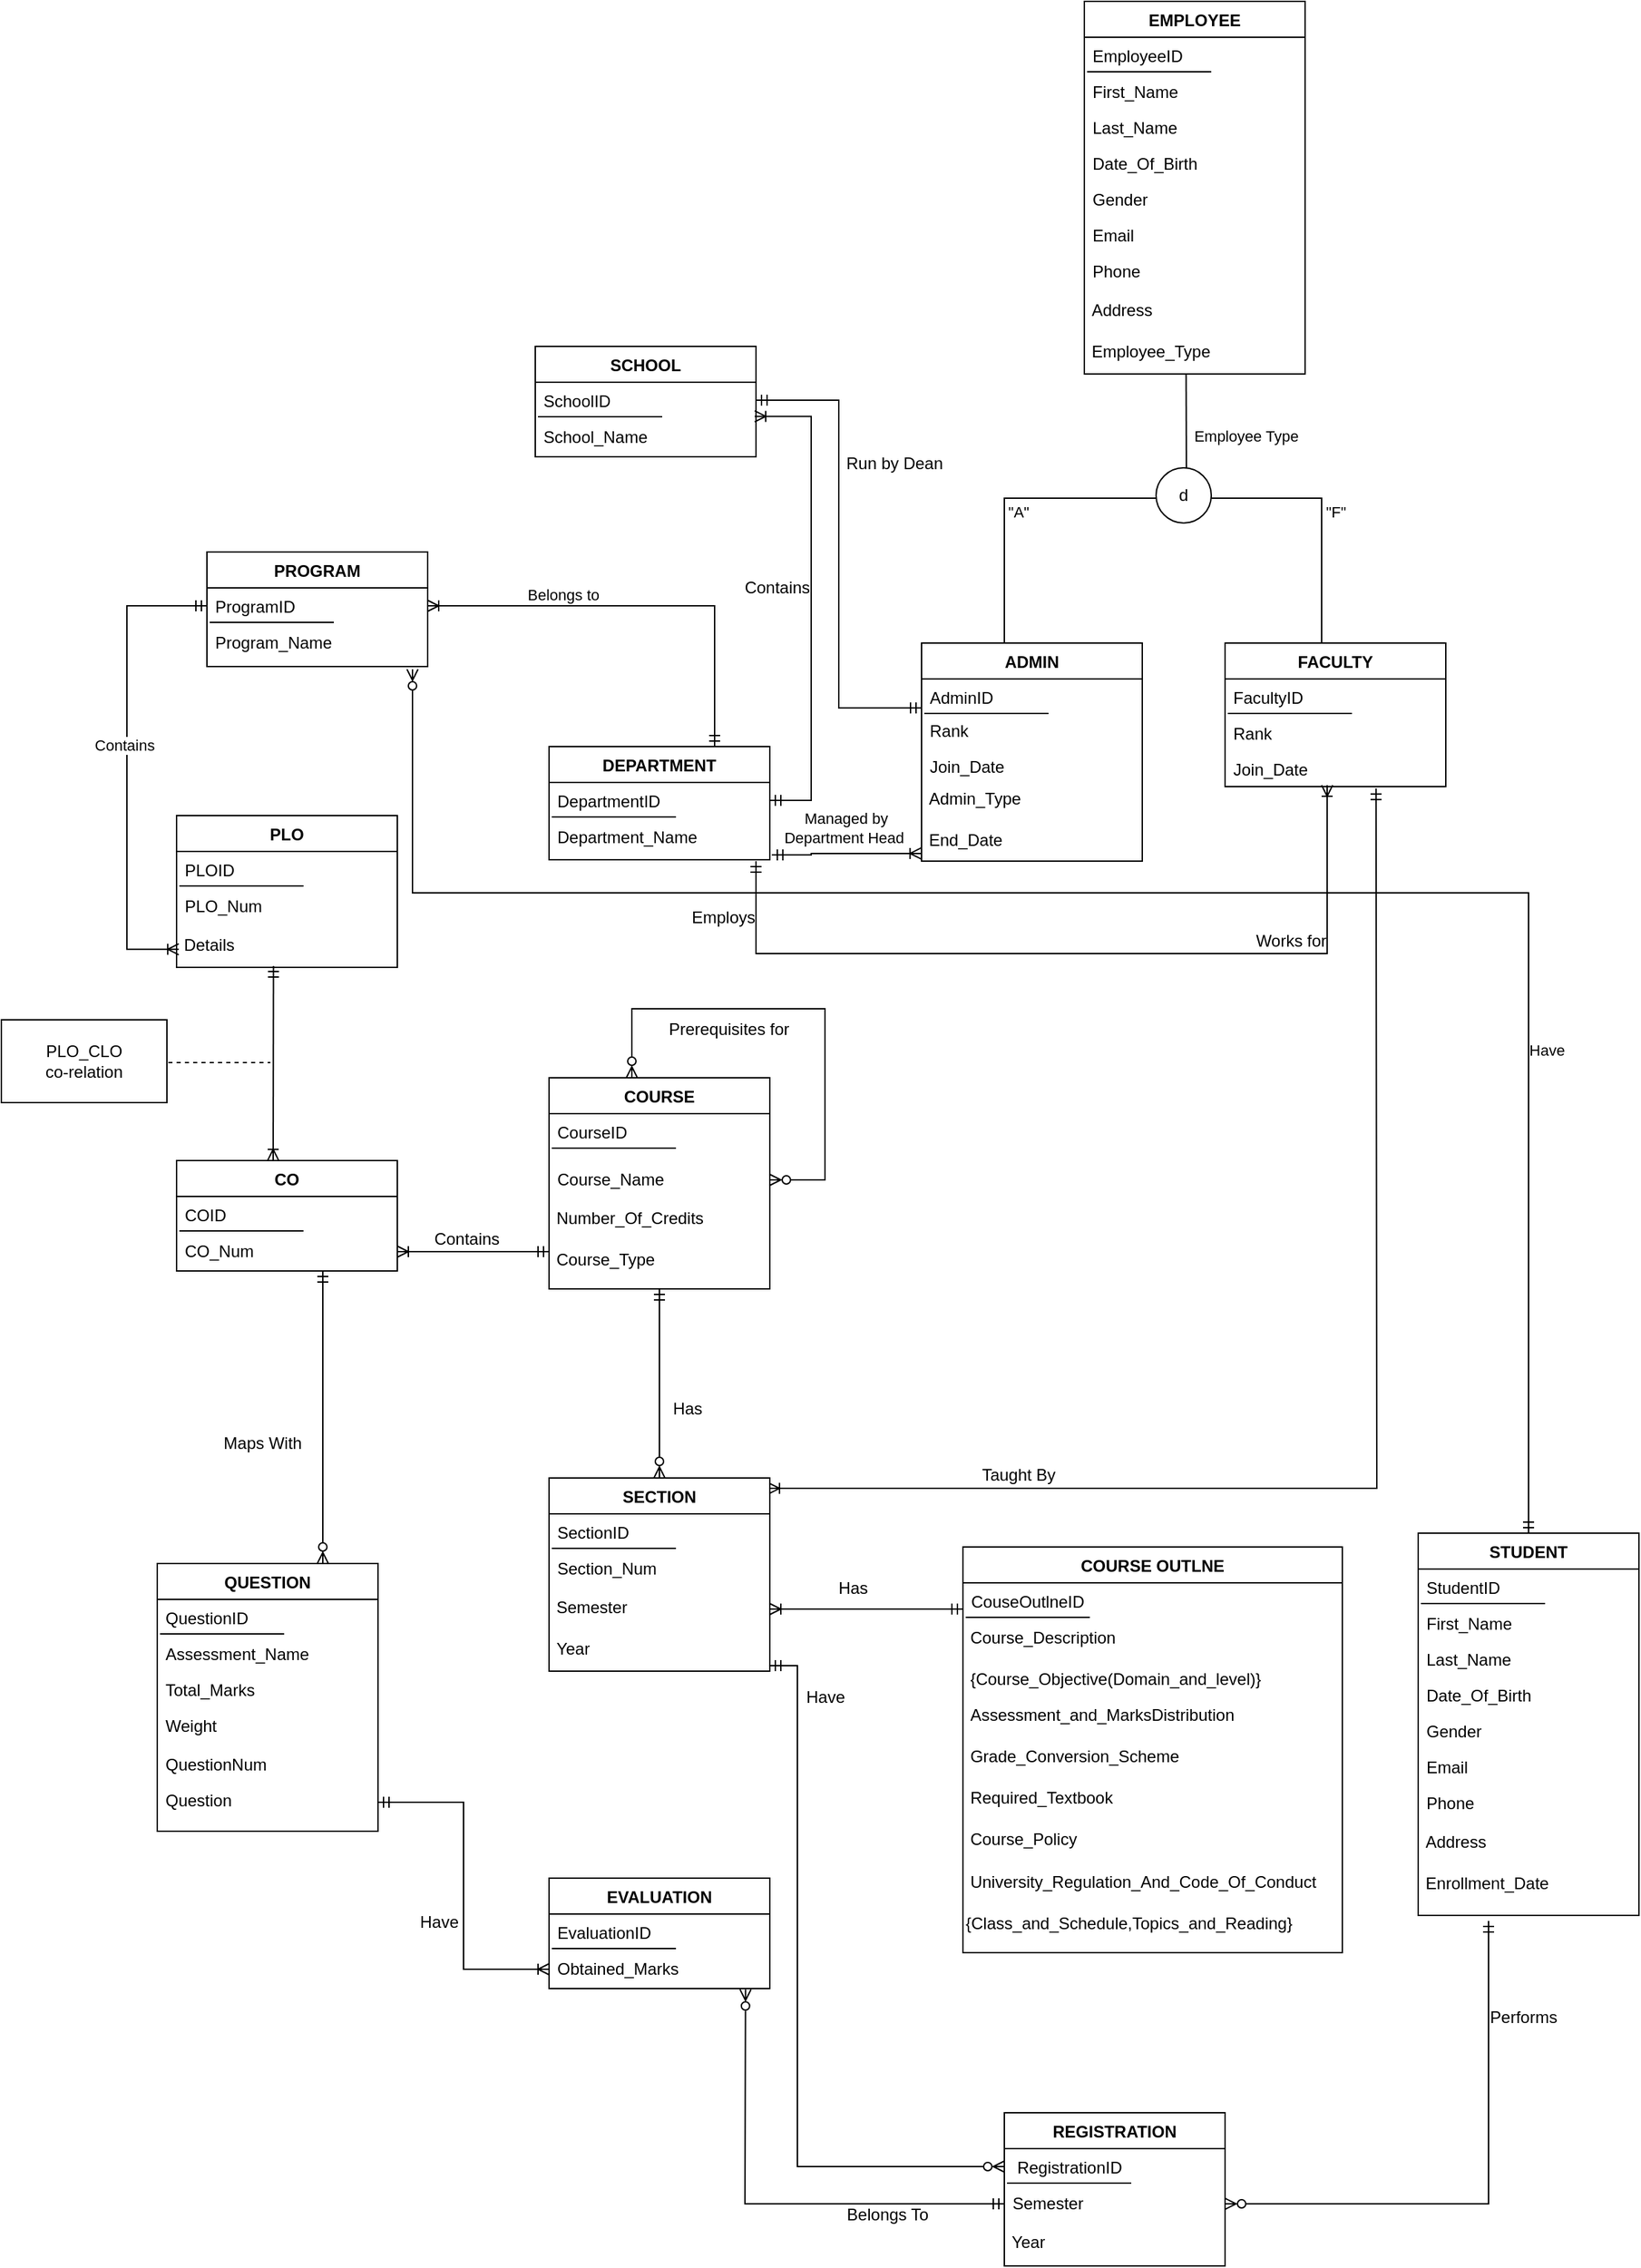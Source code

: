 <mxfile version="20.6.0" type="github">
  <diagram id="2zHvBWxBgFCYUnNaGsA4" name="Page-1">
    <mxGraphModel dx="2347" dy="699" grid="0" gridSize="10" guides="1" tooltips="1" connect="1" arrows="1" fold="1" page="1" pageScale="1" pageWidth="1100" pageHeight="850" math="0" shadow="0">
      <root>
        <mxCell id="0" />
        <mxCell id="1" parent="0" />
        <mxCell id="7yc6JBUBzXzbdUPnqlZ5-1" value="EMPLOYEE" style="swimlane;fontStyle=1;align=center;verticalAlign=top;childLayout=stackLayout;horizontal=1;startSize=26;horizontalStack=0;resizeParent=1;resizeLast=0;collapsible=1;marginBottom=0;rounded=0;shadow=0;strokeWidth=1;" vertex="1" parent="1">
          <mxGeometry x="518" y="130" width="160" height="270" as="geometry">
            <mxRectangle x="550" y="140" width="160" height="26" as="alternateBounds" />
          </mxGeometry>
        </mxCell>
        <mxCell id="7yc6JBUBzXzbdUPnqlZ5-2" value="EmployeeID" style="text;align=left;verticalAlign=top;spacingLeft=4;spacingRight=4;overflow=hidden;rotatable=0;points=[[0,0.5],[1,0.5]];portConstraint=eastwest;" vertex="1" parent="7yc6JBUBzXzbdUPnqlZ5-1">
          <mxGeometry y="26" width="160" height="26" as="geometry" />
        </mxCell>
        <mxCell id="7yc6JBUBzXzbdUPnqlZ5-3" value="" style="endArrow=none;html=1;rounded=0;" edge="1" parent="7yc6JBUBzXzbdUPnqlZ5-1">
          <mxGeometry width="50" height="50" relative="1" as="geometry">
            <mxPoint x="2" y="51" as="sourcePoint" />
            <mxPoint x="92" y="51" as="targetPoint" />
          </mxGeometry>
        </mxCell>
        <mxCell id="7yc6JBUBzXzbdUPnqlZ5-4" value="First_Name" style="text;align=left;verticalAlign=top;spacingLeft=4;spacingRight=4;overflow=hidden;rotatable=0;points=[[0,0.5],[1,0.5]];portConstraint=eastwest;rounded=0;shadow=0;html=0;" vertex="1" parent="7yc6JBUBzXzbdUPnqlZ5-1">
          <mxGeometry y="52" width="160" height="26" as="geometry" />
        </mxCell>
        <mxCell id="7yc6JBUBzXzbdUPnqlZ5-5" value="Last_Name" style="text;align=left;verticalAlign=top;spacingLeft=4;spacingRight=4;overflow=hidden;rotatable=0;points=[[0,0.5],[1,0.5]];portConstraint=eastwest;rounded=0;shadow=0;html=0;" vertex="1" parent="7yc6JBUBzXzbdUPnqlZ5-1">
          <mxGeometry y="78" width="160" height="26" as="geometry" />
        </mxCell>
        <mxCell id="7yc6JBUBzXzbdUPnqlZ5-6" value="Date_Of_Birth" style="text;align=left;verticalAlign=top;spacingLeft=4;spacingRight=4;overflow=hidden;rotatable=0;points=[[0,0.5],[1,0.5]];portConstraint=eastwest;rounded=0;shadow=0;html=0;" vertex="1" parent="7yc6JBUBzXzbdUPnqlZ5-1">
          <mxGeometry y="104" width="160" height="26" as="geometry" />
        </mxCell>
        <mxCell id="7yc6JBUBzXzbdUPnqlZ5-7" value="Gender&#xa;" style="text;align=left;verticalAlign=top;spacingLeft=4;spacingRight=4;overflow=hidden;rotatable=0;points=[[0,0.5],[1,0.5]];portConstraint=eastwest;rounded=0;shadow=0;html=0;" vertex="1" parent="7yc6JBUBzXzbdUPnqlZ5-1">
          <mxGeometry y="130" width="160" height="26" as="geometry" />
        </mxCell>
        <mxCell id="7yc6JBUBzXzbdUPnqlZ5-8" value="Email" style="text;align=left;verticalAlign=top;spacingLeft=4;spacingRight=4;overflow=hidden;rotatable=0;points=[[0,0.5],[1,0.5]];portConstraint=eastwest;" vertex="1" parent="7yc6JBUBzXzbdUPnqlZ5-1">
          <mxGeometry y="156" width="160" height="26" as="geometry" />
        </mxCell>
        <mxCell id="7yc6JBUBzXzbdUPnqlZ5-9" value="Phone" style="text;align=left;verticalAlign=top;spacingLeft=4;spacingRight=4;overflow=hidden;rotatable=0;points=[[0,0.5],[1,0.5]];portConstraint=eastwest;" vertex="1" parent="7yc6JBUBzXzbdUPnqlZ5-1">
          <mxGeometry y="182" width="160" height="28" as="geometry" />
        </mxCell>
        <mxCell id="7yc6JBUBzXzbdUPnqlZ5-10" value="&amp;nbsp;Address" style="text;html=1;align=left;verticalAlign=top;resizable=0;points=[];autosize=1;strokeColor=none;fillColor=none;" vertex="1" parent="7yc6JBUBzXzbdUPnqlZ5-1">
          <mxGeometry y="210" width="160" height="30" as="geometry" />
        </mxCell>
        <mxCell id="7yc6JBUBzXzbdUPnqlZ5-11" value="&amp;nbsp;Employee_Type" style="text;html=1;align=left;verticalAlign=top;resizable=0;points=[];autosize=1;strokeColor=none;fillColor=none;" vertex="1" parent="7yc6JBUBzXzbdUPnqlZ5-1">
          <mxGeometry y="240" width="160" height="30" as="geometry" />
        </mxCell>
        <mxCell id="7yc6JBUBzXzbdUPnqlZ5-12" value="" style="endArrow=none;html=1;rounded=0;entryX=0.461;entryY=0.994;entryDx=0;entryDy=0;entryPerimeter=0;" edge="1" parent="1" target="7yc6JBUBzXzbdUPnqlZ5-11">
          <mxGeometry width="50" height="50" relative="1" as="geometry">
            <mxPoint x="592" y="480" as="sourcePoint" />
            <mxPoint x="640" y="420" as="targetPoint" />
          </mxGeometry>
        </mxCell>
        <mxCell id="7yc6JBUBzXzbdUPnqlZ5-13" value="d" style="ellipse;whiteSpace=wrap;html=1;aspect=fixed;" vertex="1" parent="1">
          <mxGeometry x="570" y="468" width="40" height="40" as="geometry" />
        </mxCell>
        <mxCell id="7yc6JBUBzXzbdUPnqlZ5-14" value="" style="endArrow=none;html=1;rounded=0;edgeStyle=orthogonalEdgeStyle;entryX=0;entryY=0.55;entryDx=0;entryDy=0;entryPerimeter=0;" edge="1" parent="1" target="7yc6JBUBzXzbdUPnqlZ5-13">
          <mxGeometry width="50" height="50" relative="1" as="geometry">
            <mxPoint x="460" y="600" as="sourcePoint" />
            <mxPoint x="560" y="490" as="targetPoint" />
            <Array as="points">
              <mxPoint x="460" y="490" />
            </Array>
          </mxGeometry>
        </mxCell>
        <mxCell id="7yc6JBUBzXzbdUPnqlZ5-15" value="ADMIN" style="swimlane;fontStyle=1;align=center;verticalAlign=top;childLayout=stackLayout;horizontal=1;startSize=26;horizontalStack=0;resizeParent=1;resizeLast=0;collapsible=1;marginBottom=0;rounded=0;shadow=0;strokeWidth=1;" vertex="1" parent="1">
          <mxGeometry x="400" y="595" width="160" height="158" as="geometry">
            <mxRectangle x="550" y="140" width="160" height="26" as="alternateBounds" />
          </mxGeometry>
        </mxCell>
        <mxCell id="7yc6JBUBzXzbdUPnqlZ5-16" value="AdminID" style="text;align=left;verticalAlign=top;spacingLeft=4;spacingRight=4;overflow=hidden;rotatable=0;points=[[0,0.5],[1,0.5]];portConstraint=eastwest;" vertex="1" parent="7yc6JBUBzXzbdUPnqlZ5-15">
          <mxGeometry y="26" width="160" height="24" as="geometry" />
        </mxCell>
        <mxCell id="7yc6JBUBzXzbdUPnqlZ5-17" value="" style="endArrow=none;html=1;rounded=0;" edge="1" parent="7yc6JBUBzXzbdUPnqlZ5-15">
          <mxGeometry width="50" height="50" relative="1" as="geometry">
            <mxPoint x="2" y="51" as="sourcePoint" />
            <mxPoint x="92" y="51" as="targetPoint" />
          </mxGeometry>
        </mxCell>
        <mxCell id="7yc6JBUBzXzbdUPnqlZ5-18" value="Rank" style="text;align=left;verticalAlign=top;spacingLeft=4;spacingRight=4;overflow=hidden;rotatable=0;points=[[0,0.5],[1,0.5]];portConstraint=eastwest;rounded=0;shadow=0;html=0;" vertex="1" parent="7yc6JBUBzXzbdUPnqlZ5-15">
          <mxGeometry y="50" width="160" height="26" as="geometry" />
        </mxCell>
        <mxCell id="7yc6JBUBzXzbdUPnqlZ5-19" value="Join_Date " style="text;align=left;verticalAlign=top;spacingLeft=4;spacingRight=4;overflow=hidden;rotatable=0;points=[[0,0.5],[1,0.5]];portConstraint=eastwest;rounded=0;shadow=0;html=0;" vertex="1" parent="7yc6JBUBzXzbdUPnqlZ5-15">
          <mxGeometry y="76" width="160" height="22" as="geometry" />
        </mxCell>
        <mxCell id="7yc6JBUBzXzbdUPnqlZ5-20" value="&amp;nbsp;Admin_Type" style="text;html=1;align=left;verticalAlign=middle;resizable=0;points=[];autosize=1;strokeColor=none;fillColor=none;" vertex="1" parent="7yc6JBUBzXzbdUPnqlZ5-15">
          <mxGeometry y="98" width="160" height="30" as="geometry" />
        </mxCell>
        <mxCell id="7yc6JBUBzXzbdUPnqlZ5-21" value="&amp;nbsp;End_Date" style="text;html=1;align=left;verticalAlign=middle;resizable=0;points=[];autosize=1;strokeColor=none;fillColor=none;" vertex="1" parent="7yc6JBUBzXzbdUPnqlZ5-15">
          <mxGeometry y="128" width="160" height="30" as="geometry" />
        </mxCell>
        <mxCell id="7yc6JBUBzXzbdUPnqlZ5-22" style="edgeStyle=elbowEdgeStyle;rounded=0;orthogonalLoop=1;jettySize=auto;html=1;startArrow=ERmandOne;startFill=0;endArrow=ERoneToMany;endFill=0;entryX=0.994;entryY=0.054;entryDx=0;entryDy=0;entryPerimeter=0;exitX=0.684;exitY=1.053;exitDx=0;exitDy=0;exitPerimeter=0;" edge="1" parent="1" source="7yc6JBUBzXzbdUPnqlZ5-27" target="7yc6JBUBzXzbdUPnqlZ5-77">
          <mxGeometry relative="1" as="geometry">
            <mxPoint x="300" y="1230" as="targetPoint" />
            <mxPoint x="730" y="696" as="sourcePoint" />
            <Array as="points">
              <mxPoint x="730" y="1220" />
              <mxPoint x="730" y="1210" />
              <mxPoint x="690" y="860" />
              <mxPoint x="410" y="1320" />
              <mxPoint x="730" y="880" />
            </Array>
          </mxGeometry>
        </mxCell>
        <mxCell id="7yc6JBUBzXzbdUPnqlZ5-23" value="FACULTY" style="swimlane;fontStyle=1;align=center;verticalAlign=top;childLayout=stackLayout;horizontal=1;startSize=26;horizontalStack=0;resizeParent=1;resizeLast=0;collapsible=1;marginBottom=0;rounded=0;shadow=0;strokeWidth=1;" vertex="1" parent="1">
          <mxGeometry x="620" y="595" width="160" height="104" as="geometry">
            <mxRectangle x="550" y="140" width="160" height="26" as="alternateBounds" />
          </mxGeometry>
        </mxCell>
        <mxCell id="7yc6JBUBzXzbdUPnqlZ5-24" value="FacultyID" style="text;align=left;verticalAlign=top;spacingLeft=4;spacingRight=4;overflow=hidden;rotatable=0;points=[[0,0.5],[1,0.5]];portConstraint=eastwest;" vertex="1" parent="7yc6JBUBzXzbdUPnqlZ5-23">
          <mxGeometry y="26" width="160" height="26" as="geometry" />
        </mxCell>
        <mxCell id="7yc6JBUBzXzbdUPnqlZ5-25" value="" style="endArrow=none;html=1;rounded=0;" edge="1" parent="7yc6JBUBzXzbdUPnqlZ5-23">
          <mxGeometry width="50" height="50" relative="1" as="geometry">
            <mxPoint x="2" y="51" as="sourcePoint" />
            <mxPoint x="92" y="51" as="targetPoint" />
          </mxGeometry>
        </mxCell>
        <mxCell id="7yc6JBUBzXzbdUPnqlZ5-26" value="Rank" style="text;align=left;verticalAlign=top;spacingLeft=4;spacingRight=4;overflow=hidden;rotatable=0;points=[[0,0.5],[1,0.5]];portConstraint=eastwest;rounded=0;shadow=0;html=0;" vertex="1" parent="7yc6JBUBzXzbdUPnqlZ5-23">
          <mxGeometry y="52" width="160" height="26" as="geometry" />
        </mxCell>
        <mxCell id="7yc6JBUBzXzbdUPnqlZ5-27" value="Join_Date " style="text;align=left;verticalAlign=top;spacingLeft=4;spacingRight=4;overflow=hidden;rotatable=0;points=[[0,0.5],[1,0.5]];portConstraint=eastwest;rounded=0;shadow=0;html=0;" vertex="1" parent="7yc6JBUBzXzbdUPnqlZ5-23">
          <mxGeometry y="78" width="160" height="26" as="geometry" />
        </mxCell>
        <mxCell id="7yc6JBUBzXzbdUPnqlZ5-28" value="" style="endArrow=none;html=1;rounded=0;edgeStyle=orthogonalEdgeStyle;entryX=1;entryY=0.5;entryDx=0;entryDy=0;" edge="1" parent="1" target="7yc6JBUBzXzbdUPnqlZ5-13">
          <mxGeometry width="50" height="50" relative="1" as="geometry">
            <mxPoint x="690" y="595" as="sourcePoint" />
            <mxPoint x="800" y="485" as="targetPoint" />
            <Array as="points">
              <mxPoint x="690" y="490" />
              <mxPoint x="610" y="490" />
            </Array>
          </mxGeometry>
        </mxCell>
        <mxCell id="7yc6JBUBzXzbdUPnqlZ5-29" value="SCHOOL" style="swimlane;fontStyle=1;align=center;verticalAlign=top;childLayout=stackLayout;horizontal=1;startSize=26;horizontalStack=0;resizeParent=1;resizeLast=0;collapsible=1;marginBottom=0;rounded=0;shadow=0;strokeWidth=1;" vertex="1" parent="1">
          <mxGeometry x="120" y="380" width="160" height="80" as="geometry">
            <mxRectangle x="550" y="140" width="160" height="26" as="alternateBounds" />
          </mxGeometry>
        </mxCell>
        <mxCell id="7yc6JBUBzXzbdUPnqlZ5-30" value="SchoolID" style="text;align=left;verticalAlign=top;spacingLeft=4;spacingRight=4;overflow=hidden;rotatable=0;points=[[0,0.5],[1,0.5]];portConstraint=eastwest;" vertex="1" parent="7yc6JBUBzXzbdUPnqlZ5-29">
          <mxGeometry y="26" width="160" height="26" as="geometry" />
        </mxCell>
        <mxCell id="7yc6JBUBzXzbdUPnqlZ5-31" value="" style="endArrow=none;html=1;rounded=0;" edge="1" parent="7yc6JBUBzXzbdUPnqlZ5-29">
          <mxGeometry width="50" height="50" relative="1" as="geometry">
            <mxPoint x="2" y="51" as="sourcePoint" />
            <mxPoint x="92" y="51" as="targetPoint" />
          </mxGeometry>
        </mxCell>
        <mxCell id="7yc6JBUBzXzbdUPnqlZ5-32" value="School_Name" style="text;align=left;verticalAlign=top;spacingLeft=4;spacingRight=4;overflow=hidden;rotatable=0;points=[[0,0.5],[1,0.5]];portConstraint=eastwest;rounded=0;shadow=0;html=0;" vertex="1" parent="7yc6JBUBzXzbdUPnqlZ5-29">
          <mxGeometry y="52" width="160" height="26" as="geometry" />
        </mxCell>
        <mxCell id="7yc6JBUBzXzbdUPnqlZ5-33" value="" style="endArrow=ERmandOne;html=1;rounded=0;edgeStyle=elbowEdgeStyle;exitX=1;exitY=0.5;exitDx=0;exitDy=0;startArrow=ERmandOne;startFill=0;endFill=0;" edge="1" parent="1" source="7yc6JBUBzXzbdUPnqlZ5-30">
          <mxGeometry width="50" height="50" relative="1" as="geometry">
            <mxPoint x="400" y="480" as="sourcePoint" />
            <mxPoint x="400" y="642" as="targetPoint" />
          </mxGeometry>
        </mxCell>
        <mxCell id="7yc6JBUBzXzbdUPnqlZ5-34" value="Run by Dean" style="text;html=1;align=center;verticalAlign=middle;resizable=0;points=[];autosize=1;strokeColor=none;fillColor=none;" vertex="1" parent="1">
          <mxGeometry x="335" y="450" width="90" height="30" as="geometry" />
        </mxCell>
        <mxCell id="7yc6JBUBzXzbdUPnqlZ5-35" value="" style="edgeStyle=elbowEdgeStyle;rounded=0;orthogonalLoop=1;jettySize=auto;html=1;startArrow=ERzeroToMany;startFill=0;endArrow=ERmandOne;endFill=0;elbow=vertical;" edge="1" parent="1" target="7yc6JBUBzXzbdUPnqlZ5-102">
          <mxGeometry relative="1" as="geometry">
            <mxPoint x="31" y="614" as="sourcePoint" />
            <Array as="points">
              <mxPoint x="677" y="776" />
              <mxPoint x="263" y="763" />
              <mxPoint x="670" y="840" />
            </Array>
          </mxGeometry>
        </mxCell>
        <mxCell id="7yc6JBUBzXzbdUPnqlZ5-36" value="DEPARTMENT" style="swimlane;fontStyle=1;align=center;verticalAlign=top;childLayout=stackLayout;horizontal=1;startSize=26;horizontalStack=0;resizeParent=1;resizeLast=0;collapsible=1;marginBottom=0;rounded=0;shadow=0;strokeWidth=1;" vertex="1" parent="1">
          <mxGeometry x="130" y="670" width="160" height="82" as="geometry">
            <mxRectangle x="550" y="140" width="160" height="26" as="alternateBounds" />
          </mxGeometry>
        </mxCell>
        <mxCell id="7yc6JBUBzXzbdUPnqlZ5-37" value="DepartmentID" style="text;align=left;verticalAlign=top;spacingLeft=4;spacingRight=4;overflow=hidden;rotatable=0;points=[[0,0.5],[1,0.5]];portConstraint=eastwest;" vertex="1" parent="7yc6JBUBzXzbdUPnqlZ5-36">
          <mxGeometry y="26" width="160" height="26" as="geometry" />
        </mxCell>
        <mxCell id="7yc6JBUBzXzbdUPnqlZ5-38" value="" style="endArrow=none;html=1;rounded=0;" edge="1" parent="7yc6JBUBzXzbdUPnqlZ5-36">
          <mxGeometry width="50" height="50" relative="1" as="geometry">
            <mxPoint x="2" y="51" as="sourcePoint" />
            <mxPoint x="92" y="51" as="targetPoint" />
          </mxGeometry>
        </mxCell>
        <mxCell id="7yc6JBUBzXzbdUPnqlZ5-39" value="Department_Name" style="text;align=left;verticalAlign=top;spacingLeft=4;spacingRight=4;overflow=hidden;rotatable=0;points=[[0,0.5],[1,0.5]];portConstraint=eastwest;rounded=0;shadow=0;html=0;" vertex="1" parent="7yc6JBUBzXzbdUPnqlZ5-36">
          <mxGeometry y="52" width="160" height="26" as="geometry" />
        </mxCell>
        <mxCell id="7yc6JBUBzXzbdUPnqlZ5-40" value="" style="endArrow=ERoneToMany;html=1;rounded=0;edgeStyle=elbowEdgeStyle;entryX=0.994;entryY=0.951;entryDx=0;entryDy=0;entryPerimeter=0;exitX=1;exitY=0.5;exitDx=0;exitDy=0;startArrow=ERmandOne;startFill=0;endFill=0;" edge="1" parent="1" source="7yc6JBUBzXzbdUPnqlZ5-37" target="7yc6JBUBzXzbdUPnqlZ5-30">
          <mxGeometry width="50" height="50" relative="1" as="geometry">
            <mxPoint x="340" y="690" as="sourcePoint" />
            <mxPoint x="300" y="440" as="targetPoint" />
            <Array as="points">
              <mxPoint x="320" y="570" />
            </Array>
          </mxGeometry>
        </mxCell>
        <mxCell id="7yc6JBUBzXzbdUPnqlZ5-41" value="Contains" style="text;html=1;align=center;verticalAlign=middle;resizable=0;points=[];autosize=1;strokeColor=none;fillColor=none;" vertex="1" parent="1">
          <mxGeometry x="260" y="540" width="70" height="30" as="geometry" />
        </mxCell>
        <mxCell id="7yc6JBUBzXzbdUPnqlZ5-42" value="" style="endArrow=ERoneToMany;html=1;rounded=0;edgeStyle=elbowEdgeStyle;startArrow=ERmandOne;startFill=0;endFill=0;exitX=0.013;exitY=0.987;exitDx=0;exitDy=0;exitPerimeter=0;entryX=-0.002;entryY=0.816;entryDx=0;entryDy=0;entryPerimeter=0;" edge="1" parent="1" source="7yc6JBUBzXzbdUPnqlZ5-43" target="7yc6JBUBzXzbdUPnqlZ5-21">
          <mxGeometry width="50" height="50" relative="1" as="geometry">
            <mxPoint x="288" y="749" as="sourcePoint" />
            <mxPoint x="400" y="755" as="targetPoint" />
            <Array as="points">
              <mxPoint x="320" y="714.5" />
              <mxPoint x="384" y="714.5" />
              <mxPoint x="410" y="704.5" />
              <mxPoint x="410" y="724.5" />
              <mxPoint x="420" y="843.77" />
            </Array>
          </mxGeometry>
        </mxCell>
        <mxCell id="7yc6JBUBzXzbdUPnqlZ5-43" value="Managed by &lt;br style=&quot;font-size: 11px;&quot;&gt;Department Head&amp;nbsp;" style="text;html=1;align=center;verticalAlign=middle;resizable=0;points=[];autosize=1;strokeColor=none;fillColor=none;fontSize=11;" vertex="1" parent="1">
          <mxGeometry x="290" y="709" width="110" height="40" as="geometry" />
        </mxCell>
        <mxCell id="7yc6JBUBzXzbdUPnqlZ5-44" value="" style="endArrow=ERoneToMany;html=1;rounded=0;edgeStyle=orthogonalEdgeStyle;startArrow=ERmandOne;startFill=0;endFill=0;elbow=vertical;" edge="1" parent="1">
          <mxGeometry width="50" height="50" relative="1" as="geometry">
            <mxPoint x="280" y="753" as="sourcePoint" />
            <mxPoint x="694" y="698" as="targetPoint" />
            <Array as="points">
              <mxPoint x="280" y="820" />
              <mxPoint x="694" y="820" />
            </Array>
          </mxGeometry>
        </mxCell>
        <mxCell id="7yc6JBUBzXzbdUPnqlZ5-45" value="Have" style="text;html=1;align=center;verticalAlign=middle;resizable=0;points=[];autosize=1;strokeColor=none;fillColor=none;fontSize=11;" vertex="1" parent="1">
          <mxGeometry x="828" y="875" width="50" height="30" as="geometry" />
        </mxCell>
        <mxCell id="7yc6JBUBzXzbdUPnqlZ5-46" value="PROGRAM" style="swimlane;fontStyle=1;align=center;verticalAlign=top;childLayout=stackLayout;horizontal=1;startSize=26;horizontalStack=0;resizeParent=1;resizeLast=0;collapsible=1;marginBottom=0;rounded=0;shadow=0;strokeWidth=1;" vertex="1" parent="1">
          <mxGeometry x="-118" y="529" width="160" height="83" as="geometry">
            <mxRectangle x="550" y="140" width="160" height="26" as="alternateBounds" />
          </mxGeometry>
        </mxCell>
        <mxCell id="7yc6JBUBzXzbdUPnqlZ5-47" value="ProgramID" style="text;align=left;verticalAlign=top;spacingLeft=4;spacingRight=4;overflow=hidden;rotatable=0;points=[[0,0.5],[1,0.5]];portConstraint=eastwest;" vertex="1" parent="7yc6JBUBzXzbdUPnqlZ5-46">
          <mxGeometry y="26" width="160" height="26" as="geometry" />
        </mxCell>
        <mxCell id="7yc6JBUBzXzbdUPnqlZ5-48" value="" style="endArrow=none;html=1;rounded=0;" edge="1" parent="7yc6JBUBzXzbdUPnqlZ5-46">
          <mxGeometry width="50" height="50" relative="1" as="geometry">
            <mxPoint x="2" y="51" as="sourcePoint" />
            <mxPoint x="92" y="51" as="targetPoint" />
          </mxGeometry>
        </mxCell>
        <mxCell id="7yc6JBUBzXzbdUPnqlZ5-49" value="Program_Name" style="text;align=left;verticalAlign=top;spacingLeft=4;spacingRight=4;overflow=hidden;rotatable=0;points=[[0,0.5],[1,0.5]];portConstraint=eastwest;rounded=0;shadow=0;html=0;" vertex="1" parent="7yc6JBUBzXzbdUPnqlZ5-46">
          <mxGeometry y="52" width="160" height="26" as="geometry" />
        </mxCell>
        <mxCell id="7yc6JBUBzXzbdUPnqlZ5-50" value="" style="endArrow=ERoneToMany;html=1;rounded=0;edgeStyle=elbowEdgeStyle;startArrow=ERmandOne;startFill=0;endFill=0;entryX=1;entryY=0.5;entryDx=0;entryDy=0;exitX=0.75;exitY=0;exitDx=0;exitDy=0;" edge="1" parent="1" source="7yc6JBUBzXzbdUPnqlZ5-36" target="7yc6JBUBzXzbdUPnqlZ5-47">
          <mxGeometry width="50" height="50" relative="1" as="geometry">
            <mxPoint x="250" y="630" as="sourcePoint" />
            <mxPoint x="250" y="551" as="targetPoint" />
            <Array as="points">
              <mxPoint x="250" y="580" />
              <mxPoint x="280" y="602" />
              <mxPoint x="280" y="622" />
              <mxPoint x="290" y="741.27" />
            </Array>
          </mxGeometry>
        </mxCell>
        <mxCell id="7yc6JBUBzXzbdUPnqlZ5-51" value="Belongs to" style="text;html=1;align=center;verticalAlign=middle;resizable=0;points=[];autosize=1;strokeColor=none;fillColor=none;fontSize=11;" vertex="1" parent="1">
          <mxGeometry x="100" y="545" width="80" height="30" as="geometry" />
        </mxCell>
        <mxCell id="7yc6JBUBzXzbdUPnqlZ5-52" value="Employee Type" style="text;html=1;align=center;verticalAlign=middle;resizable=0;points=[];autosize=1;strokeColor=none;fillColor=none;fontSize=11;" vertex="1" parent="1">
          <mxGeometry x="585" y="430" width="100" height="30" as="geometry" />
        </mxCell>
        <mxCell id="7yc6JBUBzXzbdUPnqlZ5-53" value="&quot;A&quot;" style="text;html=1;align=center;verticalAlign=middle;resizable=0;points=[];autosize=1;strokeColor=none;fillColor=none;fontSize=11;" vertex="1" parent="1">
          <mxGeometry x="450" y="485" width="40" height="30" as="geometry" />
        </mxCell>
        <mxCell id="7yc6JBUBzXzbdUPnqlZ5-54" value="&quot;F&quot;" style="text;html=1;align=center;verticalAlign=middle;resizable=0;points=[];autosize=1;strokeColor=none;fillColor=none;fontSize=11;" vertex="1" parent="1">
          <mxGeometry x="680" y="485" width="40" height="30" as="geometry" />
        </mxCell>
        <mxCell id="7yc6JBUBzXzbdUPnqlZ5-55" value="PLO" style="swimlane;fontStyle=1;align=center;verticalAlign=top;childLayout=stackLayout;horizontal=1;startSize=26;horizontalStack=0;resizeParent=1;resizeLast=0;collapsible=1;marginBottom=0;rounded=0;shadow=0;strokeWidth=1;" vertex="1" parent="1">
          <mxGeometry x="-140" y="720" width="160" height="110" as="geometry">
            <mxRectangle x="550" y="140" width="160" height="26" as="alternateBounds" />
          </mxGeometry>
        </mxCell>
        <mxCell id="7yc6JBUBzXzbdUPnqlZ5-56" value="PLOID" style="text;align=left;verticalAlign=top;spacingLeft=4;spacingRight=4;overflow=hidden;rotatable=0;points=[[0,0.5],[1,0.5]];portConstraint=eastwest;" vertex="1" parent="7yc6JBUBzXzbdUPnqlZ5-55">
          <mxGeometry y="26" width="160" height="26" as="geometry" />
        </mxCell>
        <mxCell id="7yc6JBUBzXzbdUPnqlZ5-57" value="" style="endArrow=none;html=1;rounded=0;" edge="1" parent="7yc6JBUBzXzbdUPnqlZ5-55">
          <mxGeometry width="50" height="50" relative="1" as="geometry">
            <mxPoint x="2" y="51" as="sourcePoint" />
            <mxPoint x="92" y="51" as="targetPoint" />
          </mxGeometry>
        </mxCell>
        <mxCell id="7yc6JBUBzXzbdUPnqlZ5-58" value="PLO_Num" style="text;align=left;verticalAlign=top;spacingLeft=4;spacingRight=4;overflow=hidden;rotatable=0;points=[[0,0.5],[1,0.5]];portConstraint=eastwest;rounded=0;shadow=0;html=0;" vertex="1" parent="7yc6JBUBzXzbdUPnqlZ5-55">
          <mxGeometry y="52" width="160" height="28" as="geometry" />
        </mxCell>
        <mxCell id="7yc6JBUBzXzbdUPnqlZ5-59" value="&amp;nbsp;Details" style="text;html=1;align=left;verticalAlign=top;resizable=0;points=[];autosize=1;strokeColor=none;fillColor=none;" vertex="1" parent="7yc6JBUBzXzbdUPnqlZ5-55">
          <mxGeometry y="80" width="160" height="30" as="geometry" />
        </mxCell>
        <mxCell id="7yc6JBUBzXzbdUPnqlZ5-60" value="" style="endArrow=ERoneToMany;html=1;rounded=0;edgeStyle=elbowEdgeStyle;exitX=0;exitY=0.5;exitDx=0;exitDy=0;startArrow=ERmandOne;startFill=0;endFill=0;entryX=0.01;entryY=0.563;entryDx=0;entryDy=0;entryPerimeter=0;" edge="1" parent="1" source="7yc6JBUBzXzbdUPnqlZ5-47" target="7yc6JBUBzXzbdUPnqlZ5-59">
          <mxGeometry width="50" height="50" relative="1" as="geometry">
            <mxPoint x="-300" y="595" as="sourcePoint" />
            <mxPoint x="-140" y="830" as="targetPoint" />
            <Array as="points">
              <mxPoint x="-176" y="823" />
              <mxPoint x="-210" y="670" />
            </Array>
          </mxGeometry>
        </mxCell>
        <mxCell id="7yc6JBUBzXzbdUPnqlZ5-61" value="Contains" style="edgeLabel;html=1;align=center;verticalAlign=middle;resizable=0;points=[];fontSize=11;" vertex="1" connectable="0" parent="7yc6JBUBzXzbdUPnqlZ5-60">
          <mxGeometry x="-0.076" y="-2" relative="1" as="geometry">
            <mxPoint as="offset" />
          </mxGeometry>
        </mxCell>
        <mxCell id="7yc6JBUBzXzbdUPnqlZ5-62" value="CO" style="swimlane;fontStyle=1;align=center;verticalAlign=top;childLayout=stackLayout;horizontal=1;startSize=26;horizontalStack=0;resizeParent=1;resizeLast=0;collapsible=1;marginBottom=0;rounded=0;shadow=0;strokeWidth=1;" vertex="1" parent="1">
          <mxGeometry x="-140" y="970" width="160" height="80" as="geometry">
            <mxRectangle x="550" y="140" width="160" height="26" as="alternateBounds" />
          </mxGeometry>
        </mxCell>
        <mxCell id="7yc6JBUBzXzbdUPnqlZ5-63" value="COID" style="text;align=left;verticalAlign=top;spacingLeft=4;spacingRight=4;overflow=hidden;rotatable=0;points=[[0,0.5],[1,0.5]];portConstraint=eastwest;" vertex="1" parent="7yc6JBUBzXzbdUPnqlZ5-62">
          <mxGeometry y="26" width="160" height="26" as="geometry" />
        </mxCell>
        <mxCell id="7yc6JBUBzXzbdUPnqlZ5-64" value="" style="endArrow=none;html=1;rounded=0;" edge="1" parent="7yc6JBUBzXzbdUPnqlZ5-62">
          <mxGeometry width="50" height="50" relative="1" as="geometry">
            <mxPoint x="2" y="51" as="sourcePoint" />
            <mxPoint x="92" y="51" as="targetPoint" />
          </mxGeometry>
        </mxCell>
        <mxCell id="7yc6JBUBzXzbdUPnqlZ5-65" value="CO_Num" style="text;align=left;verticalAlign=top;spacingLeft=4;spacingRight=4;overflow=hidden;rotatable=0;points=[[0,0.5],[1,0.5]];portConstraint=eastwest;rounded=0;shadow=0;html=0;" vertex="1" parent="7yc6JBUBzXzbdUPnqlZ5-62">
          <mxGeometry y="52" width="160" height="28" as="geometry" />
        </mxCell>
        <mxCell id="7yc6JBUBzXzbdUPnqlZ5-66" value="" style="endArrow=ERoneToMany;html=1;rounded=0;edgeStyle=elbowEdgeStyle;startArrow=ERmandOne;startFill=0;endFill=0;entryX=0.439;entryY=-0.001;entryDx=0;entryDy=0;entryPerimeter=0;exitX=0.439;exitY=0.967;exitDx=0;exitDy=0;exitPerimeter=0;" edge="1" parent="1" source="7yc6JBUBzXzbdUPnqlZ5-59" target="7yc6JBUBzXzbdUPnqlZ5-62">
          <mxGeometry width="50" height="50" relative="1" as="geometry">
            <mxPoint x="-70" y="835" as="sourcePoint" />
            <mxPoint x="-70" y="950" as="targetPoint" />
            <Array as="points">
              <mxPoint x="-70" y="920" />
              <mxPoint x="40.0" y="921" />
              <mxPoint x="70.0" y="911" />
              <mxPoint x="70.0" y="931" />
              <mxPoint x="80.0" y="1050.27" />
            </Array>
          </mxGeometry>
        </mxCell>
        <mxCell id="7yc6JBUBzXzbdUPnqlZ5-67" value="COURSE" style="swimlane;fontStyle=1;align=center;verticalAlign=top;childLayout=stackLayout;horizontal=1;startSize=26;horizontalStack=0;resizeParent=1;resizeLast=0;collapsible=1;marginBottom=0;rounded=0;shadow=0;strokeWidth=1;" vertex="1" parent="1">
          <mxGeometry x="130" y="910" width="160" height="153" as="geometry">
            <mxRectangle x="550" y="140" width="160" height="26" as="alternateBounds" />
          </mxGeometry>
        </mxCell>
        <mxCell id="7yc6JBUBzXzbdUPnqlZ5-68" value="CourseID" style="text;align=left;verticalAlign=top;spacingLeft=4;spacingRight=4;overflow=hidden;rotatable=0;points=[[0,0.5],[1,0.5]];portConstraint=eastwest;" vertex="1" parent="7yc6JBUBzXzbdUPnqlZ5-67">
          <mxGeometry y="26" width="160" height="34" as="geometry" />
        </mxCell>
        <mxCell id="7yc6JBUBzXzbdUPnqlZ5-69" value="" style="endArrow=none;html=1;rounded=0;" edge="1" parent="7yc6JBUBzXzbdUPnqlZ5-67">
          <mxGeometry width="50" height="50" relative="1" as="geometry">
            <mxPoint x="2" y="51" as="sourcePoint" />
            <mxPoint x="92" y="51" as="targetPoint" />
          </mxGeometry>
        </mxCell>
        <mxCell id="7yc6JBUBzXzbdUPnqlZ5-70" value="Course_Name" style="text;align=left;verticalAlign=top;spacingLeft=4;spacingRight=4;overflow=hidden;rotatable=0;points=[[0,0.5],[1,0.5]];portConstraint=eastwest;rounded=0;shadow=0;html=0;" vertex="1" parent="7yc6JBUBzXzbdUPnqlZ5-67">
          <mxGeometry y="60" width="160" height="28" as="geometry" />
        </mxCell>
        <mxCell id="7yc6JBUBzXzbdUPnqlZ5-71" value="&amp;nbsp;Number_Of_Credits" style="text;html=1;align=left;verticalAlign=top;resizable=0;points=[];autosize=1;strokeColor=none;fillColor=none;" vertex="1" parent="7yc6JBUBzXzbdUPnqlZ5-67">
          <mxGeometry y="88" width="160" height="30" as="geometry" />
        </mxCell>
        <mxCell id="7yc6JBUBzXzbdUPnqlZ5-72" value="&amp;nbsp;Course_Type" style="text;html=1;align=left;verticalAlign=top;resizable=0;points=[];autosize=1;strokeColor=none;fillColor=none;" vertex="1" parent="7yc6JBUBzXzbdUPnqlZ5-67">
          <mxGeometry y="118" width="160" height="30" as="geometry" />
        </mxCell>
        <mxCell id="7yc6JBUBzXzbdUPnqlZ5-73" value="" style="endArrow=ERzeroToMany;html=1;rounded=0;edgeStyle=orthogonalEdgeStyle;exitX=1;exitY=0.5;exitDx=0;exitDy=0;startArrow=ERzeroToMany;startFill=0;endFill=0;" edge="1" parent="7yc6JBUBzXzbdUPnqlZ5-67" source="7yc6JBUBzXzbdUPnqlZ5-70">
          <mxGeometry width="50" height="50" relative="1" as="geometry">
            <mxPoint x="230" y="80" as="sourcePoint" />
            <mxPoint x="60" as="targetPoint" />
            <Array as="points">
              <mxPoint x="200" y="74" />
              <mxPoint x="200" y="-50" />
              <mxPoint x="60" y="-50" />
            </Array>
          </mxGeometry>
        </mxCell>
        <mxCell id="7yc6JBUBzXzbdUPnqlZ5-74" value="Prerequisites for" style="text;html=1;align=center;verticalAlign=middle;resizable=0;points=[];autosize=1;strokeColor=none;fillColor=none;" vertex="1" parent="1">
          <mxGeometry x="205" y="860" width="110" height="30" as="geometry" />
        </mxCell>
        <mxCell id="7yc6JBUBzXzbdUPnqlZ5-75" value="" style="edgeStyle=orthogonalEdgeStyle;rounded=0;orthogonalLoop=1;jettySize=auto;html=1;startArrow=ERoneToMany;startFill=0;endArrow=ERmandOne;endFill=0;" edge="1" parent="1" source="7yc6JBUBzXzbdUPnqlZ5-65" target="7yc6JBUBzXzbdUPnqlZ5-72">
          <mxGeometry relative="1" as="geometry">
            <Array as="points">
              <mxPoint x="130" y="1050" />
              <mxPoint x="130" y="1050" />
            </Array>
          </mxGeometry>
        </mxCell>
        <mxCell id="7yc6JBUBzXzbdUPnqlZ5-76" value="" style="edgeStyle=orthogonalEdgeStyle;rounded=0;orthogonalLoop=1;jettySize=auto;html=1;startArrow=ERzeroToMany;startFill=0;endArrow=ERmandOne;endFill=0;entryX=0.5;entryY=1;entryDx=0;entryDy=0;" edge="1" parent="1" source="7yc6JBUBzXzbdUPnqlZ5-77" target="7yc6JBUBzXzbdUPnqlZ5-67">
          <mxGeometry relative="1" as="geometry">
            <mxPoint x="210" y="1088" as="targetPoint" />
          </mxGeometry>
        </mxCell>
        <mxCell id="7yc6JBUBzXzbdUPnqlZ5-77" value="SECTION" style="swimlane;fontStyle=1;align=center;verticalAlign=top;childLayout=stackLayout;horizontal=1;startSize=26;horizontalStack=0;resizeParent=1;resizeLast=0;collapsible=1;marginBottom=0;rounded=0;shadow=0;strokeWidth=1;" vertex="1" parent="1">
          <mxGeometry x="130" y="1200" width="160" height="140" as="geometry">
            <mxRectangle x="550" y="140" width="160" height="26" as="alternateBounds" />
          </mxGeometry>
        </mxCell>
        <mxCell id="7yc6JBUBzXzbdUPnqlZ5-78" value="SectionID" style="text;align=left;verticalAlign=top;spacingLeft=4;spacingRight=4;overflow=hidden;rotatable=0;points=[[0,0.5],[1,0.5]];portConstraint=eastwest;" vertex="1" parent="7yc6JBUBzXzbdUPnqlZ5-77">
          <mxGeometry y="26" width="160" height="26" as="geometry" />
        </mxCell>
        <mxCell id="7yc6JBUBzXzbdUPnqlZ5-79" value="" style="endArrow=none;html=1;rounded=0;" edge="1" parent="7yc6JBUBzXzbdUPnqlZ5-77">
          <mxGeometry width="50" height="50" relative="1" as="geometry">
            <mxPoint x="2" y="51" as="sourcePoint" />
            <mxPoint x="92" y="51" as="targetPoint" />
          </mxGeometry>
        </mxCell>
        <mxCell id="7yc6JBUBzXzbdUPnqlZ5-80" value="Section_Num" style="text;align=left;verticalAlign=top;spacingLeft=4;spacingRight=4;overflow=hidden;rotatable=0;points=[[0,0.5],[1,0.5]];portConstraint=eastwest;rounded=0;shadow=0;html=0;" vertex="1" parent="7yc6JBUBzXzbdUPnqlZ5-77">
          <mxGeometry y="52" width="160" height="28" as="geometry" />
        </mxCell>
        <mxCell id="7yc6JBUBzXzbdUPnqlZ5-81" value="&amp;nbsp;Semester" style="text;html=1;align=left;verticalAlign=top;resizable=0;points=[];autosize=1;strokeColor=none;fillColor=none;" vertex="1" parent="7yc6JBUBzXzbdUPnqlZ5-77">
          <mxGeometry y="80" width="160" height="30" as="geometry" />
        </mxCell>
        <mxCell id="7yc6JBUBzXzbdUPnqlZ5-82" value="&amp;nbsp;Year" style="text;html=1;align=left;verticalAlign=top;resizable=0;points=[];autosize=1;strokeColor=none;fillColor=none;" vertex="1" parent="7yc6JBUBzXzbdUPnqlZ5-77">
          <mxGeometry y="110" width="160" height="30" as="geometry" />
        </mxCell>
        <mxCell id="7yc6JBUBzXzbdUPnqlZ5-83" value="Has" style="text;html=1;align=center;verticalAlign=middle;resizable=0;points=[];autosize=1;strokeColor=none;fillColor=none;" vertex="1" parent="1">
          <mxGeometry x="210" y="1135" width="40" height="30" as="geometry" />
        </mxCell>
        <mxCell id="7yc6JBUBzXzbdUPnqlZ5-84" value="QUESTION" style="swimlane;fontStyle=1;align=center;verticalAlign=top;childLayout=stackLayout;horizontal=1;startSize=26;horizontalStack=0;resizeParent=1;resizeLast=0;collapsible=1;marginBottom=0;rounded=0;shadow=0;strokeWidth=1;" vertex="1" parent="1">
          <mxGeometry x="-154" y="1262" width="160" height="194" as="geometry">
            <mxRectangle x="550" y="140" width="160" height="26" as="alternateBounds" />
          </mxGeometry>
        </mxCell>
        <mxCell id="7yc6JBUBzXzbdUPnqlZ5-85" value="QuestionID" style="text;align=left;verticalAlign=top;spacingLeft=4;spacingRight=4;overflow=hidden;rotatable=0;points=[[0,0.5],[1,0.5]];portConstraint=eastwest;" vertex="1" parent="7yc6JBUBzXzbdUPnqlZ5-84">
          <mxGeometry y="26" width="160" height="26" as="geometry" />
        </mxCell>
        <mxCell id="7yc6JBUBzXzbdUPnqlZ5-86" value="" style="endArrow=none;html=1;rounded=0;" edge="1" parent="7yc6JBUBzXzbdUPnqlZ5-84">
          <mxGeometry width="50" height="50" relative="1" as="geometry">
            <mxPoint x="2" y="51" as="sourcePoint" />
            <mxPoint x="92" y="51" as="targetPoint" />
          </mxGeometry>
        </mxCell>
        <mxCell id="7yc6JBUBzXzbdUPnqlZ5-87" value="Assessment_Name" style="text;align=left;verticalAlign=top;spacingLeft=4;spacingRight=4;overflow=hidden;rotatable=0;points=[[0,0.5],[1,0.5]];portConstraint=eastwest;rounded=0;shadow=0;html=0;" vertex="1" parent="7yc6JBUBzXzbdUPnqlZ5-84">
          <mxGeometry y="52" width="160" height="26" as="geometry" />
        </mxCell>
        <mxCell id="7yc6JBUBzXzbdUPnqlZ5-88" value="Total_Marks" style="text;align=left;verticalAlign=top;spacingLeft=4;spacingRight=4;overflow=hidden;rotatable=0;points=[[0,0.5],[1,0.5]];portConstraint=eastwest;rounded=0;shadow=0;html=0;" vertex="1" parent="7yc6JBUBzXzbdUPnqlZ5-84">
          <mxGeometry y="78" width="160" height="26" as="geometry" />
        </mxCell>
        <mxCell id="7yc6JBUBzXzbdUPnqlZ5-89" value="Weight" style="text;align=left;verticalAlign=top;spacingLeft=4;spacingRight=4;overflow=hidden;rotatable=0;points=[[0,0.5],[1,0.5]];portConstraint=eastwest;" vertex="1" parent="7yc6JBUBzXzbdUPnqlZ5-84">
          <mxGeometry y="104" width="160" height="28" as="geometry" />
        </mxCell>
        <mxCell id="7yc6JBUBzXzbdUPnqlZ5-90" value="QuestionNum" style="text;align=left;verticalAlign=top;spacingLeft=4;spacingRight=4;overflow=hidden;rotatable=0;points=[[0,0.5],[1,0.5]];portConstraint=eastwest;" vertex="1" parent="7yc6JBUBzXzbdUPnqlZ5-84">
          <mxGeometry y="132" width="160" height="26" as="geometry" />
        </mxCell>
        <mxCell id="7yc6JBUBzXzbdUPnqlZ5-91" value="Question" style="text;align=left;verticalAlign=top;spacingLeft=4;spacingRight=4;overflow=hidden;rotatable=0;points=[[0,0.5],[1,0.5]];portConstraint=eastwest;" vertex="1" parent="7yc6JBUBzXzbdUPnqlZ5-84">
          <mxGeometry y="158" width="160" height="30" as="geometry" />
        </mxCell>
        <mxCell id="7yc6JBUBzXzbdUPnqlZ5-92" value="" style="edgeStyle=orthogonalEdgeStyle;rounded=0;orthogonalLoop=1;jettySize=auto;html=1;startArrow=ERzeroToMany;startFill=0;endArrow=ERmandOne;endFill=0;exitX=0.75;exitY=0;exitDx=0;exitDy=0;" edge="1" parent="1" source="7yc6JBUBzXzbdUPnqlZ5-84" target="7yc6JBUBzXzbdUPnqlZ5-65">
          <mxGeometry relative="1" as="geometry">
            <mxPoint x="-90" y="1190" as="sourcePoint" />
            <mxPoint x="-47" y="1057" as="targetPoint" />
            <Array as="points">
              <mxPoint x="-34" y="1227" />
              <mxPoint x="-34" y="1227" />
            </Array>
          </mxGeometry>
        </mxCell>
        <mxCell id="7yc6JBUBzXzbdUPnqlZ5-93" value="Maps With" style="text;html=1;align=center;verticalAlign=middle;resizable=0;points=[];autosize=1;strokeColor=none;fillColor=none;" vertex="1" parent="1">
          <mxGeometry x="-118" y="1160" width="80" height="30" as="geometry" />
        </mxCell>
        <mxCell id="7yc6JBUBzXzbdUPnqlZ5-94" value="Contains" style="text;html=1;align=center;verticalAlign=middle;resizable=0;points=[];autosize=1;strokeColor=none;fillColor=none;" vertex="1" parent="1">
          <mxGeometry x="35" y="1012" width="70" height="30" as="geometry" />
        </mxCell>
        <mxCell id="7yc6JBUBzXzbdUPnqlZ5-95" value="EVALUATION" style="swimlane;fontStyle=1;align=center;verticalAlign=top;childLayout=stackLayout;horizontal=1;startSize=26;horizontalStack=0;resizeParent=1;resizeLast=0;collapsible=1;marginBottom=0;rounded=0;shadow=0;strokeWidth=1;" vertex="1" parent="1">
          <mxGeometry x="130" y="1490" width="160" height="80" as="geometry">
            <mxRectangle x="550" y="140" width="160" height="26" as="alternateBounds" />
          </mxGeometry>
        </mxCell>
        <mxCell id="7yc6JBUBzXzbdUPnqlZ5-96" value="EvaluationID" style="text;align=left;verticalAlign=top;spacingLeft=4;spacingRight=4;overflow=hidden;rotatable=0;points=[[0,0.5],[1,0.5]];portConstraint=eastwest;" vertex="1" parent="7yc6JBUBzXzbdUPnqlZ5-95">
          <mxGeometry y="26" width="160" height="26" as="geometry" />
        </mxCell>
        <mxCell id="7yc6JBUBzXzbdUPnqlZ5-97" value="" style="endArrow=none;html=1;rounded=0;" edge="1" parent="7yc6JBUBzXzbdUPnqlZ5-95">
          <mxGeometry width="50" height="50" relative="1" as="geometry">
            <mxPoint x="2" y="51" as="sourcePoint" />
            <mxPoint x="92" y="51" as="targetPoint" />
          </mxGeometry>
        </mxCell>
        <mxCell id="7yc6JBUBzXzbdUPnqlZ5-98" value="Obtained_Marks" style="text;align=left;verticalAlign=top;spacingLeft=4;spacingRight=4;overflow=hidden;rotatable=0;points=[[0,0.5],[1,0.5]];portConstraint=eastwest;rounded=0;shadow=0;html=0;" vertex="1" parent="7yc6JBUBzXzbdUPnqlZ5-95">
          <mxGeometry y="52" width="160" height="28" as="geometry" />
        </mxCell>
        <mxCell id="7yc6JBUBzXzbdUPnqlZ5-99" value="" style="edgeStyle=elbowEdgeStyle;rounded=0;orthogonalLoop=1;jettySize=auto;html=1;startArrow=ERmandOne;startFill=0;endArrow=ERoneToMany;endFill=0;entryX=0;entryY=0.5;entryDx=0;entryDy=0;exitX=1;exitY=0.5;exitDx=0;exitDy=0;" edge="1" parent="1" source="7yc6JBUBzXzbdUPnqlZ5-91" target="7yc6JBUBzXzbdUPnqlZ5-98">
          <mxGeometry relative="1" as="geometry" />
        </mxCell>
        <mxCell id="7yc6JBUBzXzbdUPnqlZ5-100" value="Have" style="text;html=1;align=center;verticalAlign=middle;resizable=0;points=[];autosize=1;strokeColor=none;fillColor=none;" vertex="1" parent="1">
          <mxGeometry x="25" y="1507" width="50" height="30" as="geometry" />
        </mxCell>
        <mxCell id="7yc6JBUBzXzbdUPnqlZ5-101" value="Taught By" style="text;html=1;align=center;verticalAlign=middle;resizable=0;points=[];autosize=1;strokeColor=none;fillColor=none;" vertex="1" parent="1">
          <mxGeometry x="430" y="1183" width="80" height="30" as="geometry" />
        </mxCell>
        <mxCell id="7yc6JBUBzXzbdUPnqlZ5-102" value="STUDENT" style="swimlane;fontStyle=1;align=center;verticalAlign=top;childLayout=stackLayout;horizontal=1;startSize=26;horizontalStack=0;resizeParent=1;resizeLast=0;collapsible=1;marginBottom=0;rounded=0;shadow=0;strokeWidth=1;" vertex="1" parent="1">
          <mxGeometry x="760" y="1240" width="160" height="277" as="geometry">
            <mxRectangle x="550" y="140" width="160" height="26" as="alternateBounds" />
          </mxGeometry>
        </mxCell>
        <mxCell id="7yc6JBUBzXzbdUPnqlZ5-103" value="StudentID" style="text;align=left;verticalAlign=top;spacingLeft=4;spacingRight=4;overflow=hidden;rotatable=0;points=[[0,0.5],[1,0.5]];portConstraint=eastwest;" vertex="1" parent="7yc6JBUBzXzbdUPnqlZ5-102">
          <mxGeometry y="26" width="160" height="26" as="geometry" />
        </mxCell>
        <mxCell id="7yc6JBUBzXzbdUPnqlZ5-104" value="" style="endArrow=none;html=1;rounded=0;" edge="1" parent="7yc6JBUBzXzbdUPnqlZ5-102">
          <mxGeometry width="50" height="50" relative="1" as="geometry">
            <mxPoint x="2" y="51" as="sourcePoint" />
            <mxPoint x="92" y="51" as="targetPoint" />
          </mxGeometry>
        </mxCell>
        <mxCell id="7yc6JBUBzXzbdUPnqlZ5-105" value="First_Name" style="text;align=left;verticalAlign=top;spacingLeft=4;spacingRight=4;overflow=hidden;rotatable=0;points=[[0,0.5],[1,0.5]];portConstraint=eastwest;rounded=0;shadow=0;html=0;" vertex="1" parent="7yc6JBUBzXzbdUPnqlZ5-102">
          <mxGeometry y="52" width="160" height="26" as="geometry" />
        </mxCell>
        <mxCell id="7yc6JBUBzXzbdUPnqlZ5-106" value="Last_Name" style="text;align=left;verticalAlign=top;spacingLeft=4;spacingRight=4;overflow=hidden;rotatable=0;points=[[0,0.5],[1,0.5]];portConstraint=eastwest;rounded=0;shadow=0;html=0;" vertex="1" parent="7yc6JBUBzXzbdUPnqlZ5-102">
          <mxGeometry y="78" width="160" height="26" as="geometry" />
        </mxCell>
        <mxCell id="7yc6JBUBzXzbdUPnqlZ5-107" value="Date_Of_Birth" style="text;align=left;verticalAlign=top;spacingLeft=4;spacingRight=4;overflow=hidden;rotatable=0;points=[[0,0.5],[1,0.5]];portConstraint=eastwest;rounded=0;shadow=0;html=0;" vertex="1" parent="7yc6JBUBzXzbdUPnqlZ5-102">
          <mxGeometry y="104" width="160" height="26" as="geometry" />
        </mxCell>
        <mxCell id="7yc6JBUBzXzbdUPnqlZ5-108" value="Gender&#xa;" style="text;align=left;verticalAlign=top;spacingLeft=4;spacingRight=4;overflow=hidden;rotatable=0;points=[[0,0.5],[1,0.5]];portConstraint=eastwest;rounded=0;shadow=0;html=0;" vertex="1" parent="7yc6JBUBzXzbdUPnqlZ5-102">
          <mxGeometry y="130" width="160" height="26" as="geometry" />
        </mxCell>
        <mxCell id="7yc6JBUBzXzbdUPnqlZ5-109" value="Email" style="text;align=left;verticalAlign=top;spacingLeft=4;spacingRight=4;overflow=hidden;rotatable=0;points=[[0,0.5],[1,0.5]];portConstraint=eastwest;" vertex="1" parent="7yc6JBUBzXzbdUPnqlZ5-102">
          <mxGeometry y="156" width="160" height="26" as="geometry" />
        </mxCell>
        <mxCell id="7yc6JBUBzXzbdUPnqlZ5-110" value="Phone" style="text;align=left;verticalAlign=top;spacingLeft=4;spacingRight=4;overflow=hidden;rotatable=0;points=[[0,0.5],[1,0.5]];portConstraint=eastwest;" vertex="1" parent="7yc6JBUBzXzbdUPnqlZ5-102">
          <mxGeometry y="182" width="160" height="28" as="geometry" />
        </mxCell>
        <mxCell id="7yc6JBUBzXzbdUPnqlZ5-111" value="&amp;nbsp;Address" style="text;html=1;align=left;verticalAlign=top;resizable=0;points=[];autosize=1;strokeColor=none;fillColor=none;" vertex="1" parent="7yc6JBUBzXzbdUPnqlZ5-102">
          <mxGeometry y="210" width="160" height="30" as="geometry" />
        </mxCell>
        <mxCell id="7yc6JBUBzXzbdUPnqlZ5-112" value="&amp;nbsp;Enrollment_Date" style="text;html=1;align=left;verticalAlign=top;resizable=0;points=[];autosize=1;strokeColor=none;fillColor=none;" vertex="1" parent="7yc6JBUBzXzbdUPnqlZ5-102">
          <mxGeometry y="240" width="160" height="30" as="geometry" />
        </mxCell>
        <mxCell id="7yc6JBUBzXzbdUPnqlZ5-113" value="REGISTRATION" style="swimlane;fontStyle=1;align=center;verticalAlign=top;childLayout=stackLayout;horizontal=1;startSize=26;horizontalStack=0;resizeParent=1;resizeLast=0;collapsible=1;marginBottom=0;rounded=0;shadow=0;strokeWidth=1;" vertex="1" parent="1">
          <mxGeometry x="460" y="1660" width="160" height="111" as="geometry">
            <mxRectangle x="550" y="140" width="160" height="26" as="alternateBounds" />
          </mxGeometry>
        </mxCell>
        <mxCell id="7yc6JBUBzXzbdUPnqlZ5-114" value=" RegistrationID" style="text;align=left;verticalAlign=top;spacingLeft=4;spacingRight=4;overflow=hidden;rotatable=0;points=[[0,0.5],[1,0.5]];portConstraint=eastwest;" vertex="1" parent="7yc6JBUBzXzbdUPnqlZ5-113">
          <mxGeometry y="26" width="160" height="26" as="geometry" />
        </mxCell>
        <mxCell id="7yc6JBUBzXzbdUPnqlZ5-115" value="" style="endArrow=none;html=1;rounded=0;" edge="1" parent="7yc6JBUBzXzbdUPnqlZ5-113">
          <mxGeometry width="50" height="50" relative="1" as="geometry">
            <mxPoint x="2" y="51" as="sourcePoint" />
            <mxPoint x="92" y="51" as="targetPoint" />
          </mxGeometry>
        </mxCell>
        <mxCell id="7yc6JBUBzXzbdUPnqlZ5-116" value="Semester" style="text;align=left;verticalAlign=top;spacingLeft=4;spacingRight=4;overflow=hidden;rotatable=0;points=[[0,0.5],[1,0.5]];portConstraint=eastwest;rounded=0;shadow=0;html=0;" vertex="1" parent="7yc6JBUBzXzbdUPnqlZ5-113">
          <mxGeometry y="52" width="160" height="28" as="geometry" />
        </mxCell>
        <mxCell id="7yc6JBUBzXzbdUPnqlZ5-117" value="&amp;nbsp;Year" style="text;html=1;align=left;verticalAlign=top;resizable=0;points=[];autosize=1;strokeColor=none;fillColor=none;" vertex="1" parent="7yc6JBUBzXzbdUPnqlZ5-113">
          <mxGeometry y="80" width="160" height="30" as="geometry" />
        </mxCell>
        <mxCell id="7yc6JBUBzXzbdUPnqlZ5-118" value="" style="edgeStyle=elbowEdgeStyle;rounded=0;orthogonalLoop=1;jettySize=auto;html=1;startArrow=ERzeroToMany;startFill=0;endArrow=ERmandOne;endFill=0;" edge="1" parent="1" source="7yc6JBUBzXzbdUPnqlZ5-116">
          <mxGeometry relative="1" as="geometry">
            <Array as="points">
              <mxPoint x="811" y="1664" />
              <mxPoint x="720" y="1610" />
              <mxPoint x="700" y="1540" />
            </Array>
            <mxPoint x="811" y="1521" as="targetPoint" />
          </mxGeometry>
        </mxCell>
        <mxCell id="7yc6JBUBzXzbdUPnqlZ5-119" value="Performs" style="text;html=1;align=center;verticalAlign=middle;resizable=0;points=[];autosize=1;strokeColor=none;fillColor=none;" vertex="1" parent="1">
          <mxGeometry x="801" y="1576" width="70" height="30" as="geometry" />
        </mxCell>
        <mxCell id="7yc6JBUBzXzbdUPnqlZ5-120" value="" style="edgeStyle=elbowEdgeStyle;rounded=0;orthogonalLoop=1;jettySize=auto;html=1;startArrow=ERzeroToMany;startFill=0;endArrow=ERmandOne;endFill=0;exitX=0.89;exitY=1.022;exitDx=0;exitDy=0;exitPerimeter=0;" edge="1" parent="1" source="7yc6JBUBzXzbdUPnqlZ5-98" target="7yc6JBUBzXzbdUPnqlZ5-116">
          <mxGeometry relative="1" as="geometry">
            <Array as="points">
              <mxPoint x="272" y="1579" />
              <mxPoint x="279" y="1789" />
              <mxPoint x="339" y="1739" />
              <mxPoint x="275" y="1577" />
              <mxPoint x="283" y="1728" />
            </Array>
            <mxPoint x="272" y="1583" as="sourcePoint" />
          </mxGeometry>
        </mxCell>
        <mxCell id="7yc6JBUBzXzbdUPnqlZ5-121" value="Belongs To" style="text;html=1;align=center;verticalAlign=middle;resizable=0;points=[];autosize=1;strokeColor=none;fillColor=none;" vertex="1" parent="1">
          <mxGeometry x="335" y="1719" width="80" height="30" as="geometry" />
        </mxCell>
        <mxCell id="7yc6JBUBzXzbdUPnqlZ5-122" value="" style="edgeStyle=elbowEdgeStyle;rounded=0;orthogonalLoop=1;jettySize=auto;html=1;startArrow=ERzeroToMany;startFill=0;endArrow=ERmandOne;endFill=0;" edge="1" parent="1" source="7yc6JBUBzXzbdUPnqlZ5-114">
          <mxGeometry relative="1" as="geometry">
            <mxPoint x="290" y="1336" as="targetPoint" />
            <Array as="points">
              <mxPoint x="310" y="1331" />
              <mxPoint x="360" y="1520" />
            </Array>
          </mxGeometry>
        </mxCell>
        <mxCell id="7yc6JBUBzXzbdUPnqlZ5-123" value="Have" style="text;html=1;align=center;verticalAlign=middle;resizable=0;points=[];autosize=1;strokeColor=none;fillColor=none;" vertex="1" parent="1">
          <mxGeometry x="305" y="1344" width="50" height="30" as="geometry" />
        </mxCell>
        <mxCell id="7yc6JBUBzXzbdUPnqlZ5-124" value="Employs" style="text;html=1;align=center;verticalAlign=middle;resizable=0;points=[];autosize=1;strokeColor=none;fillColor=none;" vertex="1" parent="1">
          <mxGeometry x="224" y="781" width="64" height="26" as="geometry" />
        </mxCell>
        <mxCell id="7yc6JBUBzXzbdUPnqlZ5-125" value="COURSE OUTLNE" style="swimlane;fontStyle=1;align=center;verticalAlign=top;childLayout=stackLayout;horizontal=1;startSize=26;horizontalStack=0;resizeParent=1;resizeLast=0;collapsible=1;marginBottom=0;rounded=0;shadow=0;strokeWidth=1;" vertex="1" parent="1">
          <mxGeometry x="430" y="1250" width="275" height="294" as="geometry">
            <mxRectangle x="550" y="140" width="160" height="26" as="alternateBounds" />
          </mxGeometry>
        </mxCell>
        <mxCell id="7yc6JBUBzXzbdUPnqlZ5-126" value="CouseOutlneID" style="text;align=left;verticalAlign=top;spacingLeft=4;spacingRight=4;overflow=hidden;rotatable=0;points=[[0,0.5],[1,0.5]];portConstraint=eastwest;" vertex="1" parent="7yc6JBUBzXzbdUPnqlZ5-125">
          <mxGeometry y="26" width="275" height="26" as="geometry" />
        </mxCell>
        <mxCell id="7yc6JBUBzXzbdUPnqlZ5-127" value="" style="endArrow=none;html=1;rounded=0;" edge="1" parent="7yc6JBUBzXzbdUPnqlZ5-125">
          <mxGeometry width="50" height="50" relative="1" as="geometry">
            <mxPoint x="2" y="51" as="sourcePoint" />
            <mxPoint x="92" y="51" as="targetPoint" />
          </mxGeometry>
        </mxCell>
        <mxCell id="7yc6JBUBzXzbdUPnqlZ5-128" value="&amp;nbsp;Course_Description" style="text;html=1;align=left;verticalAlign=top;resizable=0;points=[];autosize=1;strokeColor=none;fillColor=none;" vertex="1" parent="7yc6JBUBzXzbdUPnqlZ5-125">
          <mxGeometry y="52" width="275" height="30" as="geometry" />
        </mxCell>
        <mxCell id="7yc6JBUBzXzbdUPnqlZ5-129" value="&amp;nbsp;{Course_Objective(Domain_and_level)}" style="text;html=1;align=left;verticalAlign=top;resizable=0;points=[];autosize=1;strokeColor=none;fillColor=none;" vertex="1" parent="7yc6JBUBzXzbdUPnqlZ5-125">
          <mxGeometry y="82" width="275" height="26" as="geometry" />
        </mxCell>
        <mxCell id="7yc6JBUBzXzbdUPnqlZ5-130" value="&amp;nbsp;Assessment_and_MarksDistribution" style="text;html=1;align=left;verticalAlign=top;resizable=0;points=[];autosize=1;strokeColor=none;fillColor=none;" vertex="1" parent="7yc6JBUBzXzbdUPnqlZ5-125">
          <mxGeometry y="108" width="275" height="30" as="geometry" />
        </mxCell>
        <mxCell id="7yc6JBUBzXzbdUPnqlZ5-131" value="&amp;nbsp;Grade_Conversion_Scheme" style="text;html=1;align=left;verticalAlign=top;resizable=0;points=[];autosize=1;strokeColor=none;fillColor=none;" vertex="1" parent="7yc6JBUBzXzbdUPnqlZ5-125">
          <mxGeometry y="138" width="275" height="30" as="geometry" />
        </mxCell>
        <mxCell id="7yc6JBUBzXzbdUPnqlZ5-132" value="&amp;nbsp;Required_Textbook" style="text;html=1;align=left;verticalAlign=top;resizable=0;points=[];autosize=1;strokeColor=none;fillColor=none;" vertex="1" parent="7yc6JBUBzXzbdUPnqlZ5-125">
          <mxGeometry y="168" width="275" height="30" as="geometry" />
        </mxCell>
        <mxCell id="7yc6JBUBzXzbdUPnqlZ5-133" value="&amp;nbsp;Course_Policy" style="text;html=1;align=left;verticalAlign=top;resizable=0;points=[];autosize=1;strokeColor=none;fillColor=none;" vertex="1" parent="7yc6JBUBzXzbdUPnqlZ5-125">
          <mxGeometry y="198" width="275" height="30" as="geometry" />
        </mxCell>
        <mxCell id="7yc6JBUBzXzbdUPnqlZ5-134" value="&amp;nbsp;University_Regulation_And_Code_Of_Conduct" style="text;html=1;align=left;verticalAlign=middle;resizable=0;points=[];autosize=1;strokeColor=none;fillColor=none;" vertex="1" parent="7yc6JBUBzXzbdUPnqlZ5-125">
          <mxGeometry y="228" width="275" height="30" as="geometry" />
        </mxCell>
        <mxCell id="7yc6JBUBzXzbdUPnqlZ5-135" value="{Class_and_Schedule,Topics_and_Reading}" style="text;html=1;align=left;verticalAlign=middle;resizable=0;points=[];autosize=1;strokeColor=none;fillColor=none;" vertex="1" parent="7yc6JBUBzXzbdUPnqlZ5-125">
          <mxGeometry y="258" width="275" height="30" as="geometry" />
        </mxCell>
        <mxCell id="7yc6JBUBzXzbdUPnqlZ5-136" style="edgeStyle=orthogonalEdgeStyle;rounded=0;orthogonalLoop=1;jettySize=auto;html=1;startArrow=ERoneToMany;startFill=0;endArrow=ERmandOne;endFill=0;" edge="1" parent="1">
          <mxGeometry relative="1" as="geometry">
            <mxPoint x="430" y="1295" as="targetPoint" />
            <mxPoint x="290" y="1295.0" as="sourcePoint" />
          </mxGeometry>
        </mxCell>
        <mxCell id="7yc6JBUBzXzbdUPnqlZ5-137" value="Has" style="text;html=1;align=center;verticalAlign=middle;resizable=0;points=[];autosize=1;strokeColor=none;fillColor=none;" vertex="1" parent="1">
          <mxGeometry x="330" y="1265" width="40" height="30" as="geometry" />
        </mxCell>
        <mxCell id="7yc6JBUBzXzbdUPnqlZ5-138" value="" style="endArrow=none;dashed=1;html=1;rounded=0;" edge="1" parent="1">
          <mxGeometry width="50" height="50" relative="1" as="geometry">
            <mxPoint x="-164" y="899" as="sourcePoint" />
            <mxPoint x="-72" y="899" as="targetPoint" />
          </mxGeometry>
        </mxCell>
        <mxCell id="7yc6JBUBzXzbdUPnqlZ5-139" value="PLO_CLO &lt;br&gt;co-relation" style="rounded=0;whiteSpace=wrap;html=1;" vertex="1" parent="1">
          <mxGeometry x="-267" y="868" width="120" height="60" as="geometry" />
        </mxCell>
        <mxCell id="7yc6JBUBzXzbdUPnqlZ5-140" value="Works for" style="text;html=1;strokeColor=none;fillColor=none;align=center;verticalAlign=middle;whiteSpace=wrap;rounded=0;" vertex="1" parent="1">
          <mxGeometry x="638" y="796" width="60" height="30" as="geometry" />
        </mxCell>
      </root>
    </mxGraphModel>
  </diagram>
</mxfile>
